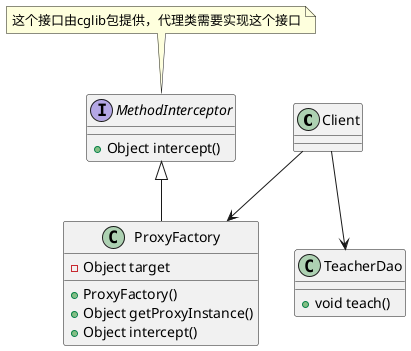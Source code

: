 @startuml
'https://plantuml.com/class-diagram

Client --> ProxyFactory
Client --> TeacherDao

class TeacherDao{
    + void teach()
}

interface MethodInterceptor{
    + Object intercept()
}
note top of MethodInterceptor
这个接口由cglib包提供，代理类需要实现这个接口
end note
MethodInterceptor <|-- ProxyFactory

class ProxyFactory{
    - Object target
    + ProxyFactory()
    + Object getProxyInstance()
    + Object intercept()
}

@enduml